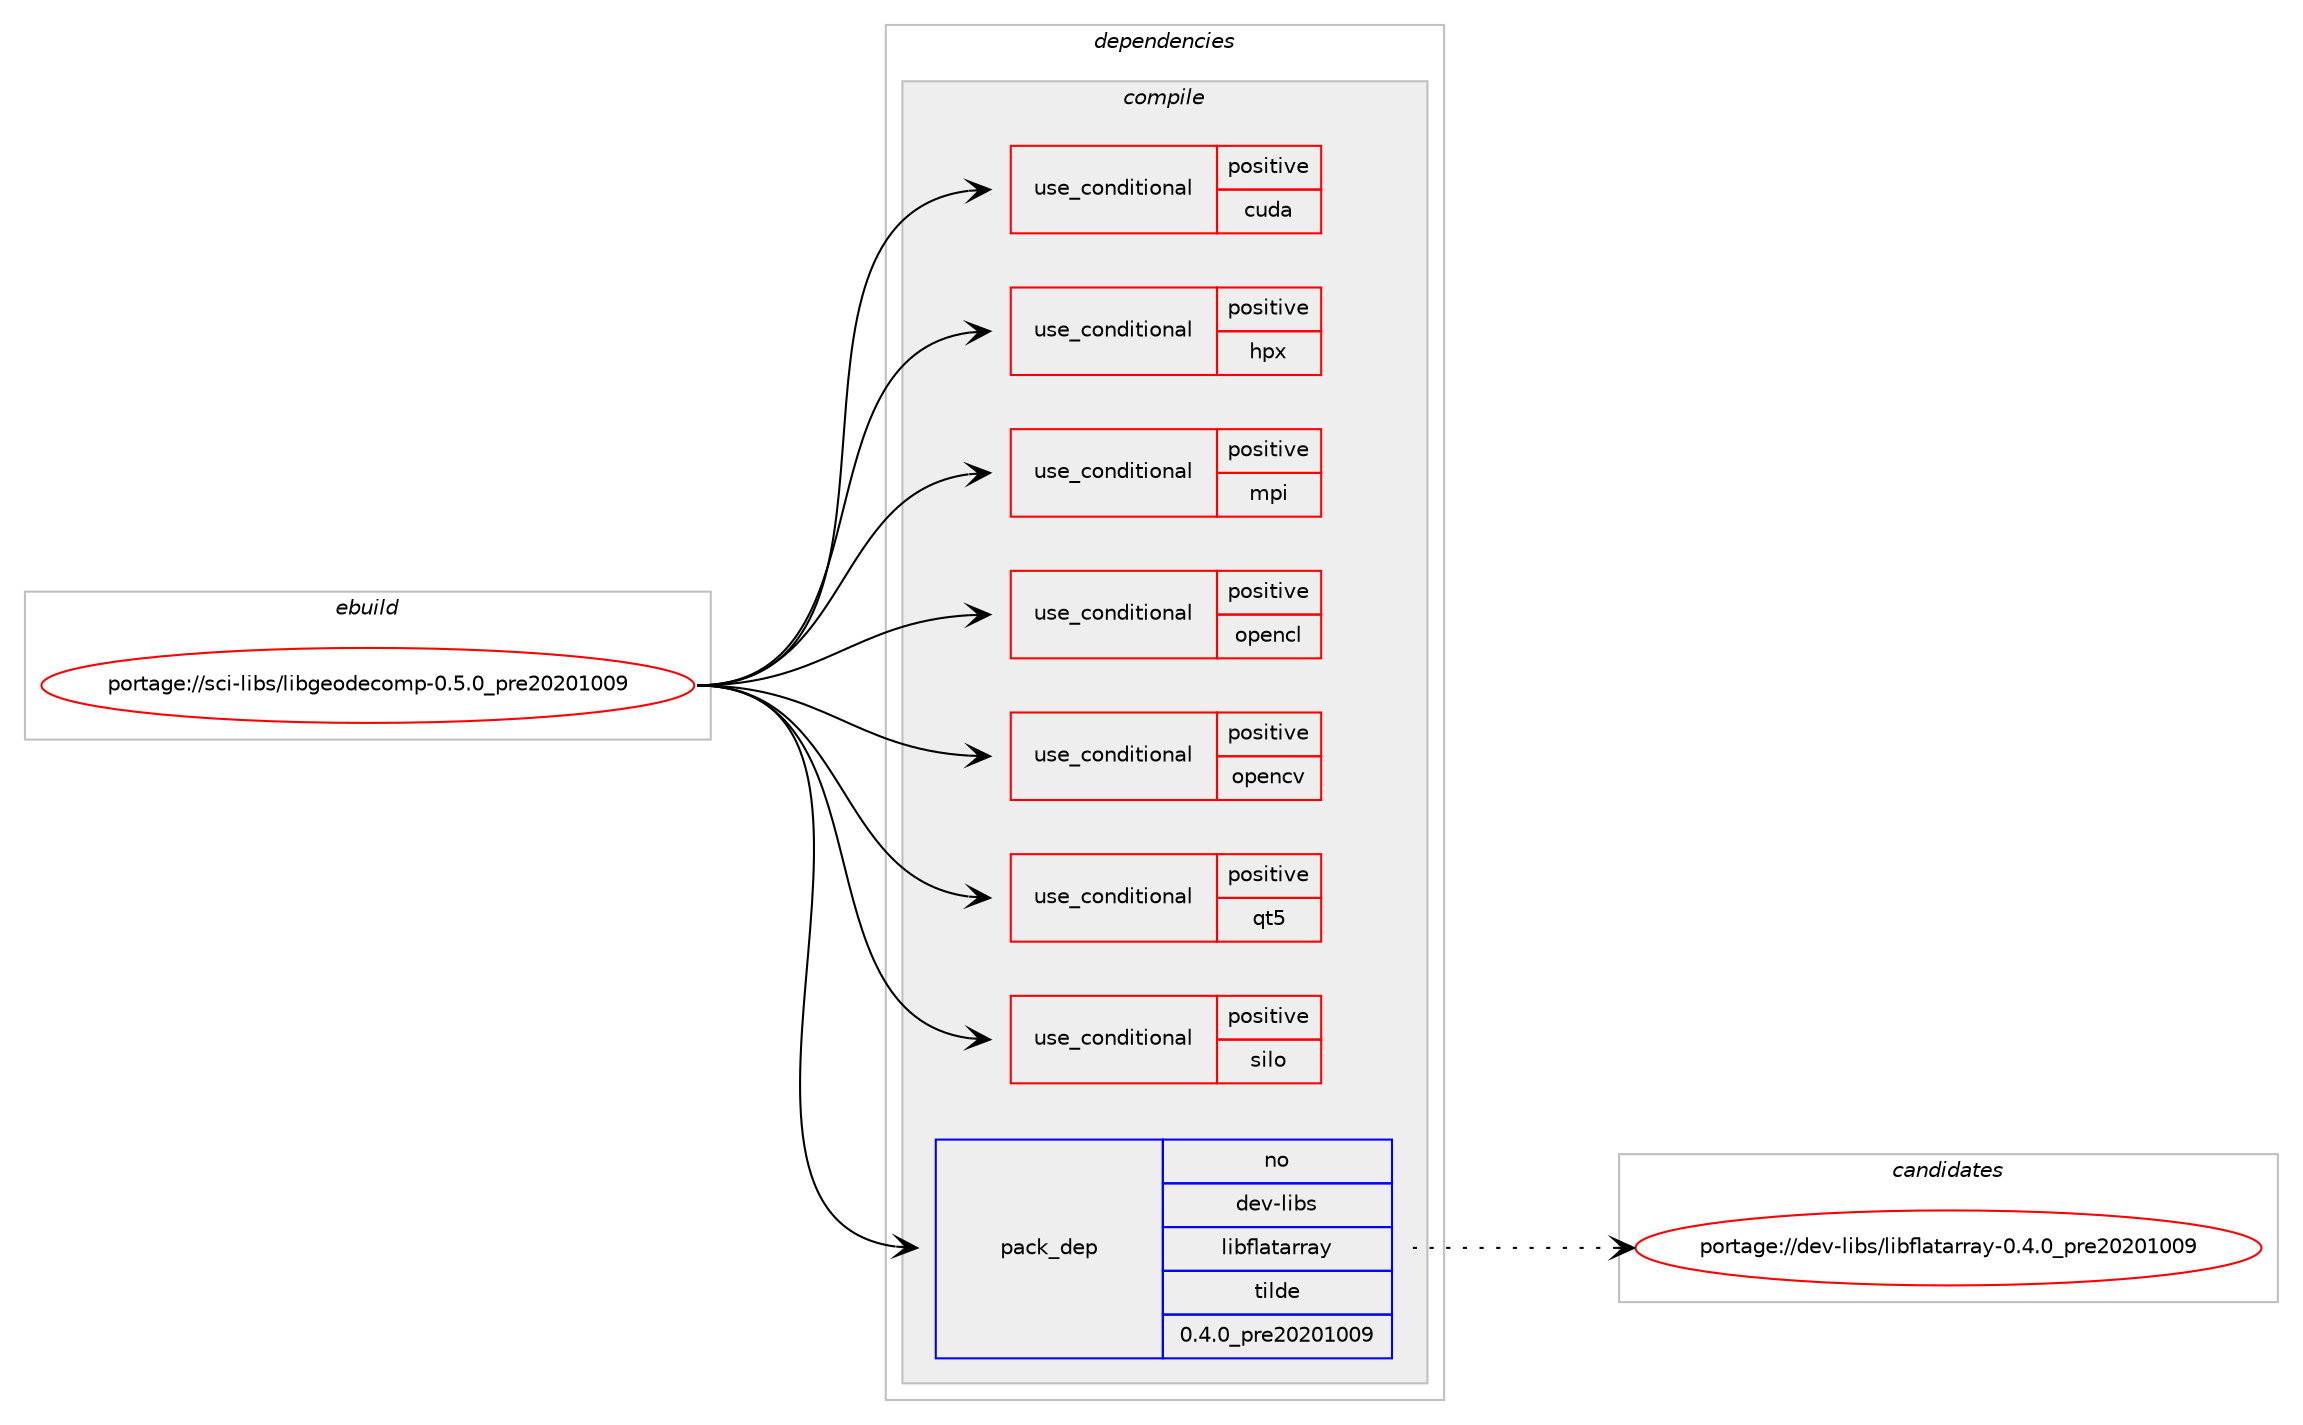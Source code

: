 digraph prolog {

# *************
# Graph options
# *************

newrank=true;
concentrate=true;
compound=true;
graph [rankdir=LR,fontname=Helvetica,fontsize=10,ranksep=1.5];#, ranksep=2.5, nodesep=0.2];
edge  [arrowhead=vee];
node  [fontname=Helvetica,fontsize=10];

# **********
# The ebuild
# **********

subgraph cluster_leftcol {
color=gray;
rank=same;
label=<<i>ebuild</i>>;
id [label="portage://sci-libs/libgeodecomp-0.5.0_pre20201009", color=red, width=4, href="../sci-libs/libgeodecomp-0.5.0_pre20201009.svg"];
}

# ****************
# The dependencies
# ****************

subgraph cluster_midcol {
color=gray;
label=<<i>dependencies</i>>;
subgraph cluster_compile {
fillcolor="#eeeeee";
style=filled;
label=<<i>compile</i>>;
subgraph cond1404 {
dependency2142 [label=<<TABLE BORDER="0" CELLBORDER="1" CELLSPACING="0" CELLPADDING="4"><TR><TD ROWSPAN="3" CELLPADDING="10">use_conditional</TD></TR><TR><TD>positive</TD></TR><TR><TD>cuda</TD></TR></TABLE>>, shape=none, color=red];
# *** BEGIN UNKNOWN DEPENDENCY TYPE (TODO) ***
# dependency2142 -> package_dependency(portage://sci-libs/libgeodecomp-0.5.0_pre20201009,install,no,dev-util,nvidia-cuda-toolkit,none,[,,],[],[])
# *** END UNKNOWN DEPENDENCY TYPE (TODO) ***

}
id:e -> dependency2142:w [weight=20,style="solid",arrowhead="vee"];
subgraph cond1405 {
dependency2143 [label=<<TABLE BORDER="0" CELLBORDER="1" CELLSPACING="0" CELLPADDING="4"><TR><TD ROWSPAN="3" CELLPADDING="10">use_conditional</TD></TR><TR><TD>positive</TD></TR><TR><TD>hpx</TD></TR></TABLE>>, shape=none, color=red];
# *** BEGIN UNKNOWN DEPENDENCY TYPE (TODO) ***
# dependency2143 -> package_dependency(portage://sci-libs/libgeodecomp-0.5.0_pre20201009,install,no,sys-cluster,hpx,none,[,,],[],[])
# *** END UNKNOWN DEPENDENCY TYPE (TODO) ***

}
id:e -> dependency2143:w [weight=20,style="solid",arrowhead="vee"];
subgraph cond1406 {
dependency2144 [label=<<TABLE BORDER="0" CELLBORDER="1" CELLSPACING="0" CELLPADDING="4"><TR><TD ROWSPAN="3" CELLPADDING="10">use_conditional</TD></TR><TR><TD>positive</TD></TR><TR><TD>mpi</TD></TR></TABLE>>, shape=none, color=red];
# *** BEGIN UNKNOWN DEPENDENCY TYPE (TODO) ***
# dependency2144 -> package_dependency(portage://sci-libs/libgeodecomp-0.5.0_pre20201009,install,no,virtual,mpi,none,[,,],[],[])
# *** END UNKNOWN DEPENDENCY TYPE (TODO) ***

}
id:e -> dependency2144:w [weight=20,style="solid",arrowhead="vee"];
subgraph cond1407 {
dependency2145 [label=<<TABLE BORDER="0" CELLBORDER="1" CELLSPACING="0" CELLPADDING="4"><TR><TD ROWSPAN="3" CELLPADDING="10">use_conditional</TD></TR><TR><TD>positive</TD></TR><TR><TD>opencl</TD></TR></TABLE>>, shape=none, color=red];
# *** BEGIN UNKNOWN DEPENDENCY TYPE (TODO) ***
# dependency2145 -> package_dependency(portage://sci-libs/libgeodecomp-0.5.0_pre20201009,install,no,virtual,opencl,none,[,,],[],[])
# *** END UNKNOWN DEPENDENCY TYPE (TODO) ***

}
id:e -> dependency2145:w [weight=20,style="solid",arrowhead="vee"];
subgraph cond1408 {
dependency2146 [label=<<TABLE BORDER="0" CELLBORDER="1" CELLSPACING="0" CELLPADDING="4"><TR><TD ROWSPAN="3" CELLPADDING="10">use_conditional</TD></TR><TR><TD>positive</TD></TR><TR><TD>opencv</TD></TR></TABLE>>, shape=none, color=red];
# *** BEGIN UNKNOWN DEPENDENCY TYPE (TODO) ***
# dependency2146 -> package_dependency(portage://sci-libs/libgeodecomp-0.5.0_pre20201009,install,no,media-libs,opencv,none,[,,],[],[])
# *** END UNKNOWN DEPENDENCY TYPE (TODO) ***

}
id:e -> dependency2146:w [weight=20,style="solid",arrowhead="vee"];
subgraph cond1409 {
dependency2147 [label=<<TABLE BORDER="0" CELLBORDER="1" CELLSPACING="0" CELLPADDING="4"><TR><TD ROWSPAN="3" CELLPADDING="10">use_conditional</TD></TR><TR><TD>positive</TD></TR><TR><TD>qt5</TD></TR></TABLE>>, shape=none, color=red];
# *** BEGIN UNKNOWN DEPENDENCY TYPE (TODO) ***
# dependency2147 -> package_dependency(portage://sci-libs/libgeodecomp-0.5.0_pre20201009,install,no,dev-qt,qtcore,none,[,,],[slot(5)],[])
# *** END UNKNOWN DEPENDENCY TYPE (TODO) ***

# *** BEGIN UNKNOWN DEPENDENCY TYPE (TODO) ***
# dependency2147 -> package_dependency(portage://sci-libs/libgeodecomp-0.5.0_pre20201009,install,no,dev-qt,qtgui,none,[,,],[slot(5)],[])
# *** END UNKNOWN DEPENDENCY TYPE (TODO) ***

# *** BEGIN UNKNOWN DEPENDENCY TYPE (TODO) ***
# dependency2147 -> package_dependency(portage://sci-libs/libgeodecomp-0.5.0_pre20201009,install,no,dev-qt,qtopengl,none,[,,],[slot(5)],[])
# *** END UNKNOWN DEPENDENCY TYPE (TODO) ***

# *** BEGIN UNKNOWN DEPENDENCY TYPE (TODO) ***
# dependency2147 -> package_dependency(portage://sci-libs/libgeodecomp-0.5.0_pre20201009,install,no,dev-qt,qtwidgets,none,[,,],[slot(5)],[])
# *** END UNKNOWN DEPENDENCY TYPE (TODO) ***

}
id:e -> dependency2147:w [weight=20,style="solid",arrowhead="vee"];
subgraph cond1410 {
dependency2148 [label=<<TABLE BORDER="0" CELLBORDER="1" CELLSPACING="0" CELLPADDING="4"><TR><TD ROWSPAN="3" CELLPADDING="10">use_conditional</TD></TR><TR><TD>positive</TD></TR><TR><TD>silo</TD></TR></TABLE>>, shape=none, color=red];
# *** BEGIN UNKNOWN DEPENDENCY TYPE (TODO) ***
# dependency2148 -> package_dependency(portage://sci-libs/libgeodecomp-0.5.0_pre20201009,install,no,sci-libs,silo,none,[,,],[],[])
# *** END UNKNOWN DEPENDENCY TYPE (TODO) ***

}
id:e -> dependency2148:w [weight=20,style="solid",arrowhead="vee"];
# *** BEGIN UNKNOWN DEPENDENCY TYPE (TODO) ***
# id -> package_dependency(portage://sci-libs/libgeodecomp-0.5.0_pre20201009,install,no,dev-libs,boost,none,[,,],[],[])
# *** END UNKNOWN DEPENDENCY TYPE (TODO) ***

subgraph pack694 {
dependency2149 [label=<<TABLE BORDER="0" CELLBORDER="1" CELLSPACING="0" CELLPADDING="4" WIDTH="220"><TR><TD ROWSPAN="6" CELLPADDING="30">pack_dep</TD></TR><TR><TD WIDTH="110">no</TD></TR><TR><TD>dev-libs</TD></TR><TR><TD>libflatarray</TD></TR><TR><TD>tilde</TD></TR><TR><TD>0.4.0_pre20201009</TD></TR></TABLE>>, shape=none, color=blue];
}
id:e -> dependency2149:w [weight=20,style="solid",arrowhead="vee"];
}
subgraph cluster_compileandrun {
fillcolor="#eeeeee";
style=filled;
label=<<i>compile and run</i>>;
}
subgraph cluster_run {
fillcolor="#eeeeee";
style=filled;
label=<<i>run</i>>;
# *** BEGIN UNKNOWN DEPENDENCY TYPE (TODO) ***
# id -> package_dependency(portage://sci-libs/libgeodecomp-0.5.0_pre20201009,run,no,dev-libs,boost,none,[,,],[],[])
# *** END UNKNOWN DEPENDENCY TYPE (TODO) ***

}
}

# **************
# The candidates
# **************

subgraph cluster_choices {
rank=same;
color=gray;
label=<<i>candidates</i>>;

subgraph choice694 {
color=black;
nodesep=1;
choice10010111845108105981154710810598102108971169711411497121454846524648951121141015048504849484857 [label="portage://dev-libs/libflatarray-0.4.0_pre20201009", color=red, width=4,href="../dev-libs/libflatarray-0.4.0_pre20201009.svg"];
dependency2149:e -> choice10010111845108105981154710810598102108971169711411497121454846524648951121141015048504849484857:w [style=dotted,weight="100"];
}
}

}
